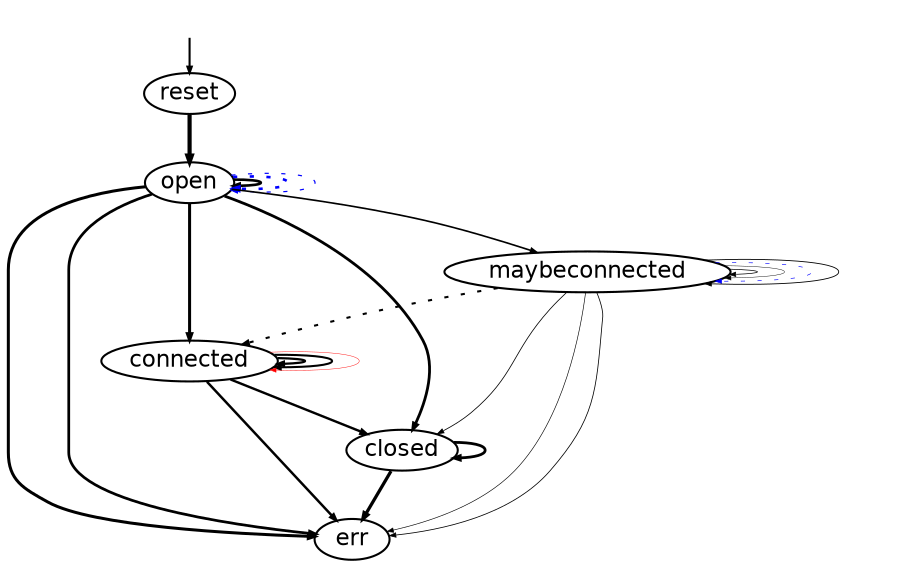 digraph model {
  orientation = portrait;
  graph [ rankdir = "TB", ranksep="0.08", nodesep="0.18" ];
  node [ fontname = "Helvetica", fontsize="11.0", shape="ellipse", margin="0.01", height="0.1", width="0.5" ];
  edge [ fontname = "Helvetica", arrowsize=".3", arrowhead="normal", fontsize="6.0", margin="0.05" ];
None [shape=none, style=invis, width=0.1, height=0.1];
None->reset;
{rank = source; None}
reset->open[penwidth="2.0043213737826426",label = " "];open->err[penwidth="1.4440447959180762",label = " "];open->open[penwidth="1.2648178230095364",label = " "];open->closed[penwidth="1.3463529744506386",label = " "];closed->err[penwidth="1.568201724066995",label = " "];closed->closed[penwidth="1.3424226808222062",label = " "];open->maybeconnected[penwidth="0.7923916894982539",label = " "];maybeconnected->maybeconnected[penwidth="0.3424226808222063",label = " "];maybeconnected->err[penwidth="0.3010299956639812",label = " "];maybeconnected->maybeconnected[penwidth="0.2041199826559248",label = " "];connected->connected[penwidth="1.0791812460476249",label = " "];connected->closed[penwidth="1.1583624920952498",label = " "];maybeconnected->maybeconnected[style=dotted, color=blue,penwidth="0.3010299956639812",label = " "];maybeconnected->maybeconnected[penwidth="0.414973347970818",label = " "];maybeconnected->connected[style=dotted];connected->err[penwidth="1.1931245983544616",label = " "];maybeconnected->closed[penwidth="0.38021124171160603",label = " "];maybeconnected->err[penwidth="0.38021124171160603",label = " "];open->open[style=dotted, color=blue,penwidth="1.255272505103306",label = " "];open->open[style=dotted, color=blue,penwidth="0.5797835966168101",label = " "];open->connected[penwidth="1.4502491083193612",label = " "];connected->connected[penwidth="0.9912260756924949",label = " "];open->err[penwidth="1.3138672203691535",label = " "];connected->connected[color=red,penwidth="0.2041199826559248",label = " "];}
